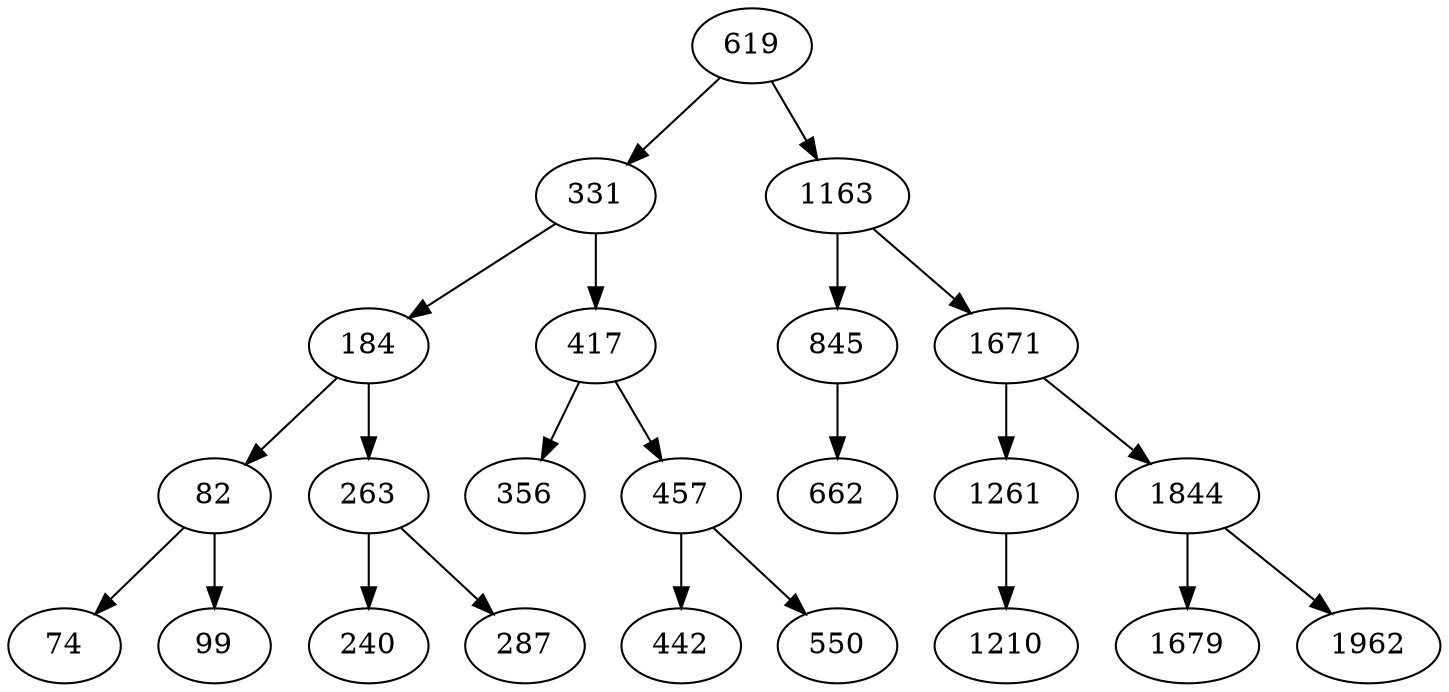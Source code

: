 digraph AVLBaum
{
619 -> 331;
619 -> 1163;
331 -> 184;
331 -> 417;
184 -> 82;
184 -> 263;
82 -> 74;
82 -> 99;
263 -> 240;
263 -> 287;
417 -> 356;
417 -> 457;
457 -> 442;
457 -> 550;
1163 -> 845;
1163 -> 1671;
845 -> 662;
1671 -> 1261;
1671 -> 1844;
1261 -> 1210;
1844 -> 1679;
1844 -> 1962;
}
